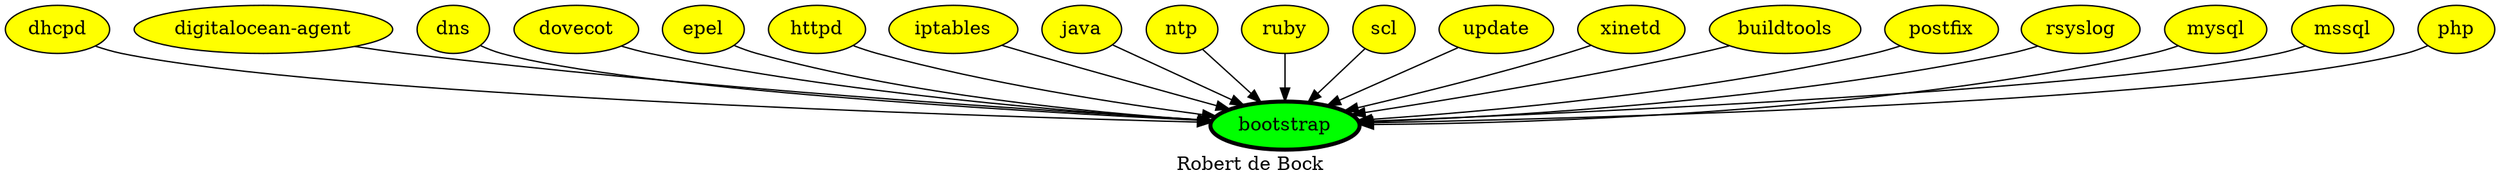 digraph PhiloDilemma {
  node [width=0.4];
  label = "Robert de Bock" ;
  overlap=false
  {
    bootstrap [fillcolor=green style=filled penwidth=3]
    dhcpd [fillcolor=yellow style=filled]
    "digitalocean-agent" [fillcolor=yellow style=filled]
    dns [fillcolor=yellow style=filled]
    dovecot [fillcolor=yellow style=filled]
    epel [fillcolor=yellow style=filled]    
    httpd [fillcolor=yellow style=filled]
    iptables [fillcolor=yellow style=filled]
    java [fillcolor=yellow style=filled]
    ntp [fillcolor=yellow style=filled]
    ruby [fillcolor=yellow style=filled]
    scl [fillcolor=yellow style=filled]
    update [fillcolor=yellow style=filled]
    xinetd [fillcolor=yellow style=filled]
    buildtools [fillcolor=yellow style=filled]
    postfix [fillcolor=yellow style=filled]
    rsyslog [fillcolor=yellow style=filled]
    mysql [fillcolor=yellow style=filled]
    mssql [fillcolor=yellow style=filled]
    php [fillcolor=yellow style=filled]
  }
  {buildtools dhcpd "digitalocean-agent" dns dovecot epel httpd iptables java mysql mssql ntp php postfix rsyslog ruby scl update xinetd} -> bootstrap
}
